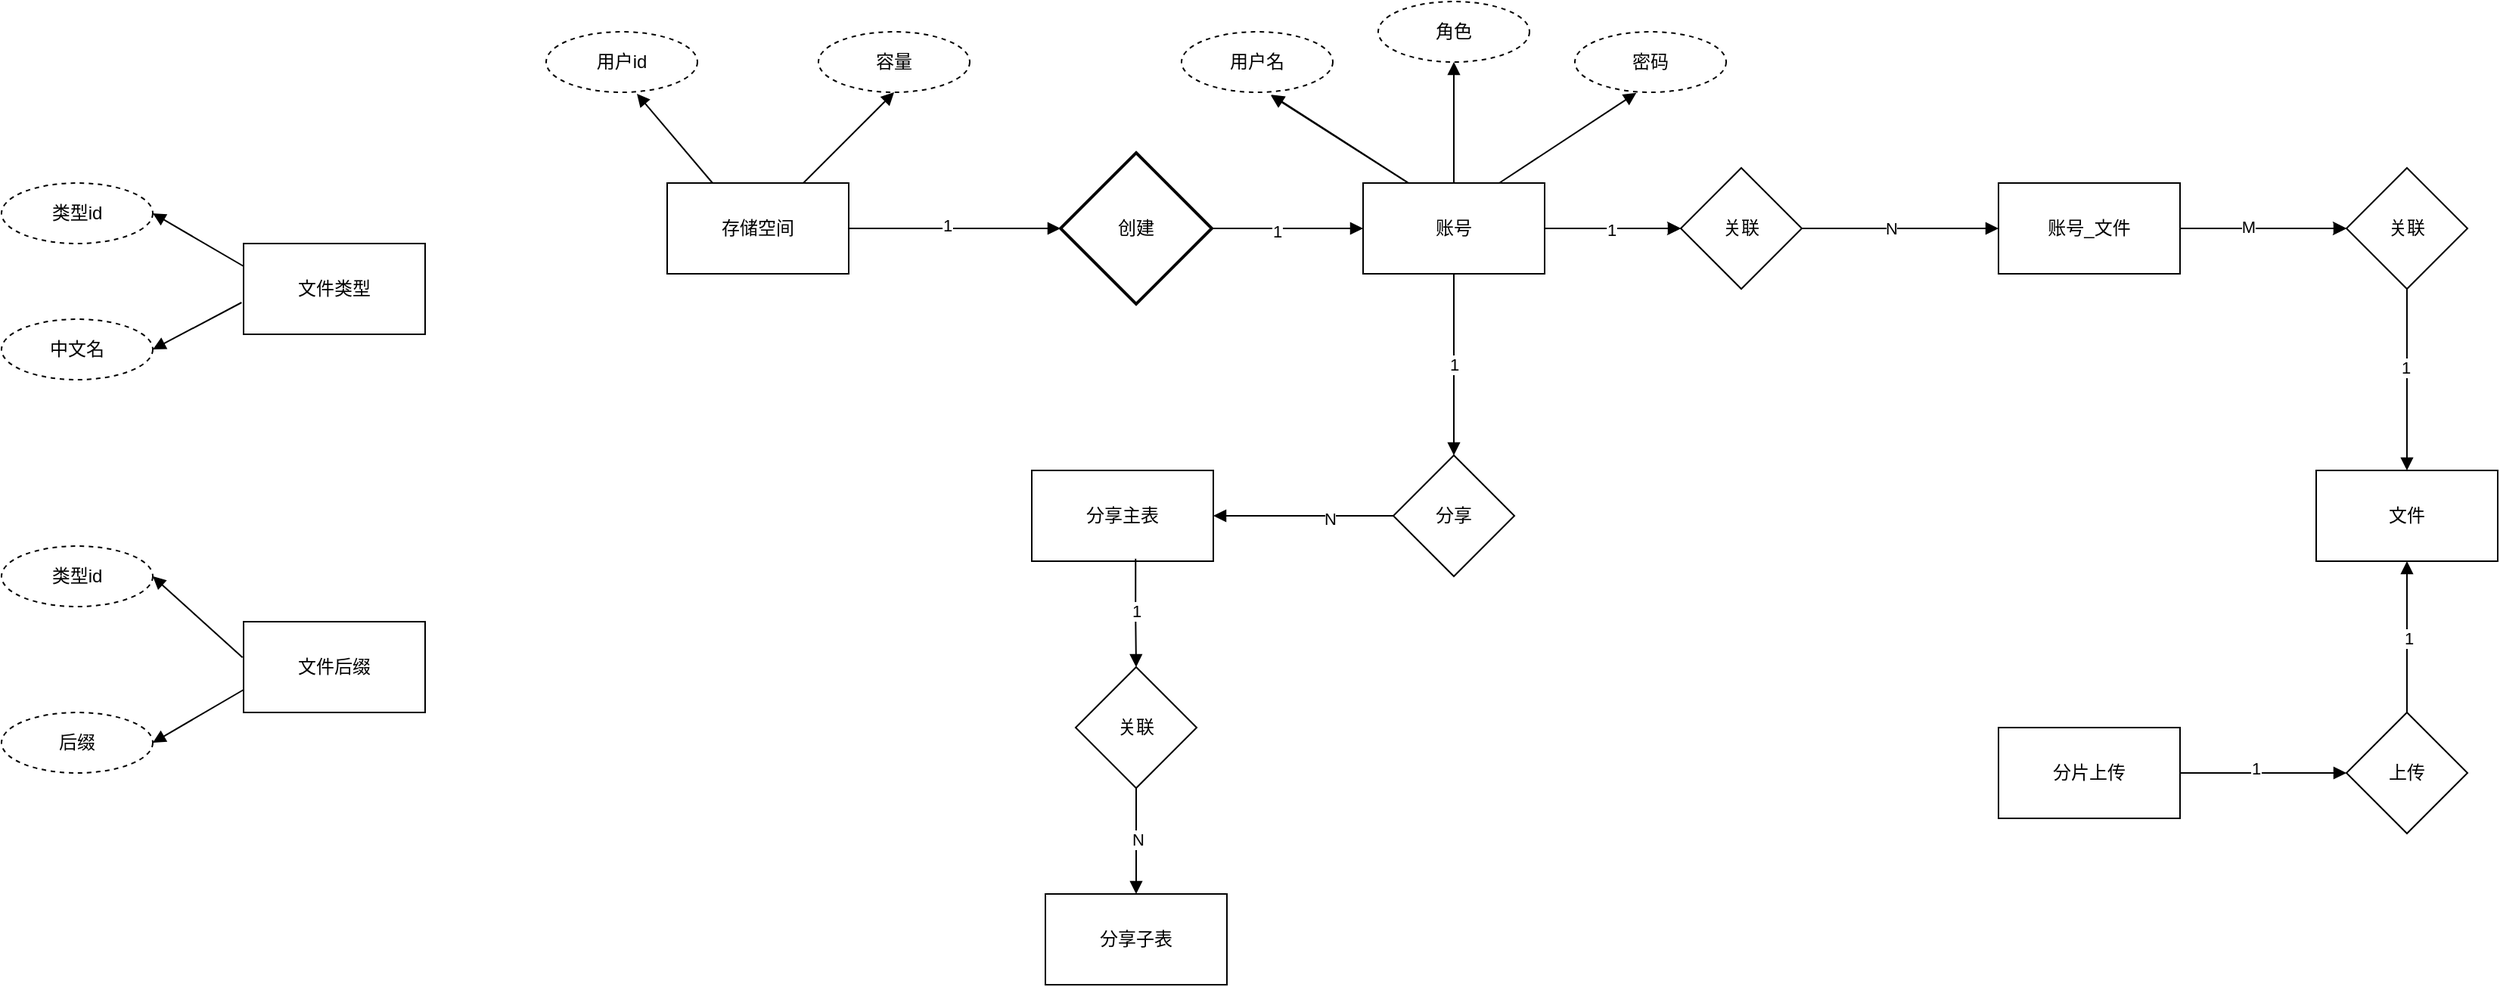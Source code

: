 <mxfile version="26.1.3">
  <diagram name="第 1 页" id="PduAg0AREe6uGQokyNW8">
    <mxGraphModel dx="2048" dy="725" grid="1" gridSize="10" guides="1" tooltips="1" connect="1" arrows="1" fold="1" page="1" pageScale="1" pageWidth="827" pageHeight="1169" math="0" shadow="0">
      <root>
        <mxCell id="0" />
        <mxCell id="1" parent="0" />
        <mxCell id="JB8tI0yH94NH3VG3KQCO-1" value="文件类型" style="rounded=0;whiteSpace=wrap;html=1;" vertex="1" parent="1">
          <mxGeometry x="140" y="290" width="120" height="60" as="geometry" />
        </mxCell>
        <mxCell id="JB8tI0yH94NH3VG3KQCO-2" value="类型id" style="ellipse;whiteSpace=wrap;html=1;align=center;dashed=1;" vertex="1" parent="1">
          <mxGeometry x="-20" y="250" width="100" height="40" as="geometry" />
        </mxCell>
        <mxCell id="JB8tI0yH94NH3VG3KQCO-3" value="中文名" style="ellipse;whiteSpace=wrap;html=1;align=center;dashed=1;" vertex="1" parent="1">
          <mxGeometry x="-20" y="340" width="100" height="40" as="geometry" />
        </mxCell>
        <mxCell id="JB8tI0yH94NH3VG3KQCO-6" value="&#xa;&lt;span style=&quot;color: rgba(0, 0, 0, 0); font-family: monospace; font-size: 0px; font-style: normal; font-variant-ligatures: normal; font-variant-caps: normal; font-weight: 400; letter-spacing: normal; orphans: 2; text-align: start; text-indent: 0px; text-transform: none; widows: 2; word-spacing: 0px; -webkit-text-stroke-width: 0px; white-space: nowrap; background-color: rgb(251, 251, 251); text-decoration-thickness: initial; text-decoration-style: initial; text-decoration-color: initial; display: inline !important; float: none;&quot;&gt;&amp;nbsp;&lt;/span&gt;&#xa;&#xa;" style="html=1;verticalAlign=bottom;endArrow=block;curved=0;rounded=0;entryX=1;entryY=0.5;entryDx=0;entryDy=0;exitX=0;exitY=0.25;exitDx=0;exitDy=0;" edge="1" parent="1" source="JB8tI0yH94NH3VG3KQCO-1" target="JB8tI0yH94NH3VG3KQCO-2">
          <mxGeometry width="80" relative="1" as="geometry">
            <mxPoint x="130" y="260" as="sourcePoint" />
            <mxPoint x="210" y="260" as="targetPoint" />
          </mxGeometry>
        </mxCell>
        <mxCell id="JB8tI0yH94NH3VG3KQCO-7" value="" style="html=1;verticalAlign=bottom;endArrow=block;curved=0;rounded=0;exitX=-0.011;exitY=0.65;exitDx=0;exitDy=0;exitPerimeter=0;entryX=1;entryY=0.5;entryDx=0;entryDy=0;" edge="1" parent="1" source="JB8tI0yH94NH3VG3KQCO-1" target="JB8tI0yH94NH3VG3KQCO-3">
          <mxGeometry width="80" relative="1" as="geometry">
            <mxPoint x="110" y="400" as="sourcePoint" />
            <mxPoint x="190" y="400" as="targetPoint" />
          </mxGeometry>
        </mxCell>
        <mxCell id="JB8tI0yH94NH3VG3KQCO-9" value="文件后缀" style="rounded=0;whiteSpace=wrap;html=1;" vertex="1" parent="1">
          <mxGeometry x="140" y="540" width="120" height="60" as="geometry" />
        </mxCell>
        <mxCell id="JB8tI0yH94NH3VG3KQCO-10" value="类型id" style="ellipse;whiteSpace=wrap;html=1;align=center;dashed=1;" vertex="1" parent="1">
          <mxGeometry x="-20" y="490" width="100" height="40" as="geometry" />
        </mxCell>
        <mxCell id="JB8tI0yH94NH3VG3KQCO-11" value="后缀" style="ellipse;whiteSpace=wrap;html=1;align=center;dashed=1;" vertex="1" parent="1">
          <mxGeometry x="-20" y="600" width="100" height="40" as="geometry" />
        </mxCell>
        <mxCell id="JB8tI0yH94NH3VG3KQCO-12" value="" style="html=1;verticalAlign=bottom;endArrow=block;curved=0;rounded=0;entryX=1;entryY=0.5;entryDx=0;entryDy=0;exitX=-0.006;exitY=0.394;exitDx=0;exitDy=0;exitPerimeter=0;" edge="1" parent="1" source="JB8tI0yH94NH3VG3KQCO-9" target="JB8tI0yH94NH3VG3KQCO-10">
          <mxGeometry width="80" relative="1" as="geometry">
            <mxPoint x="140" y="500" as="sourcePoint" />
            <mxPoint x="220" y="500" as="targetPoint" />
          </mxGeometry>
        </mxCell>
        <mxCell id="JB8tI0yH94NH3VG3KQCO-13" value="" style="html=1;verticalAlign=bottom;endArrow=block;curved=0;rounded=0;entryX=1;entryY=0.5;entryDx=0;entryDy=0;exitX=0;exitY=0.75;exitDx=0;exitDy=0;" edge="1" parent="1" source="JB8tI0yH94NH3VG3KQCO-9" target="JB8tI0yH94NH3VG3KQCO-11">
          <mxGeometry x="0.008" width="80" relative="1" as="geometry">
            <mxPoint x="120" y="640" as="sourcePoint" />
            <mxPoint x="200" y="640" as="targetPoint" />
            <mxPoint as="offset" />
          </mxGeometry>
        </mxCell>
        <mxCell id="JB8tI0yH94NH3VG3KQCO-14" value="存储空间" style="rounded=0;whiteSpace=wrap;html=1;" vertex="1" parent="1">
          <mxGeometry x="420" y="250" width="120" height="60" as="geometry" />
        </mxCell>
        <mxCell id="JB8tI0yH94NH3VG3KQCO-15" value="用户id" style="ellipse;whiteSpace=wrap;html=1;align=center;dashed=1;" vertex="1" parent="1">
          <mxGeometry x="340" y="150" width="100" height="40" as="geometry" />
        </mxCell>
        <mxCell id="JB8tI0yH94NH3VG3KQCO-16" value="容量" style="ellipse;whiteSpace=wrap;html=1;align=center;dashed=1;" vertex="1" parent="1">
          <mxGeometry x="520" y="150" width="100" height="40" as="geometry" />
        </mxCell>
        <mxCell id="JB8tI0yH94NH3VG3KQCO-17" value="" style="html=1;verticalAlign=bottom;endArrow=block;curved=0;rounded=0;entryX=0.6;entryY=1.025;entryDx=0;entryDy=0;entryPerimeter=0;exitX=0.25;exitY=0;exitDx=0;exitDy=0;" edge="1" parent="1" source="JB8tI0yH94NH3VG3KQCO-14" target="JB8tI0yH94NH3VG3KQCO-15">
          <mxGeometry x="0.009" width="80" relative="1" as="geometry">
            <mxPoint x="330" y="240" as="sourcePoint" />
            <mxPoint x="410" y="240" as="targetPoint" />
            <mxPoint as="offset" />
          </mxGeometry>
        </mxCell>
        <mxCell id="JB8tI0yH94NH3VG3KQCO-18" value="" style="html=1;verticalAlign=bottom;endArrow=block;curved=0;rounded=0;entryX=0.5;entryY=1;entryDx=0;entryDy=0;exitX=0.75;exitY=0;exitDx=0;exitDy=0;" edge="1" parent="1" source="JB8tI0yH94NH3VG3KQCO-14" target="JB8tI0yH94NH3VG3KQCO-16">
          <mxGeometry width="80" relative="1" as="geometry">
            <mxPoint x="520" y="220" as="sourcePoint" />
            <mxPoint x="600" y="220" as="targetPoint" />
          </mxGeometry>
        </mxCell>
        <mxCell id="JB8tI0yH94NH3VG3KQCO-19" value="创建" style="strokeWidth=2;html=1;shape=mxgraph.flowchart.decision;whiteSpace=wrap;" vertex="1" parent="1">
          <mxGeometry x="680" y="230" width="100" height="100" as="geometry" />
        </mxCell>
        <mxCell id="JB8tI0yH94NH3VG3KQCO-20" value="&#xa;&lt;span style=&quot;color: rgba(0, 0, 0, 0); font-family: monospace; font-size: 0px; font-style: normal; font-variant-ligatures: normal; font-variant-caps: normal; font-weight: 400; letter-spacing: normal; orphans: 2; text-align: start; text-indent: 0px; text-transform: none; widows: 2; word-spacing: 0px; -webkit-text-stroke-width: 0px; white-space: nowrap; background-color: rgb(251, 251, 251); text-decoration-thickness: initial; text-decoration-style: initial; text-decoration-color: initial; display: inline !important; float: none;&quot;&gt;&amp;nbsp;&lt;/span&gt;&#xa;&#xa;" style="endArrow=block;endFill=1;html=1;edgeStyle=orthogonalEdgeStyle;align=left;verticalAlign=top;rounded=0;exitX=1;exitY=0.5;exitDx=0;exitDy=0;" edge="1" parent="1" source="JB8tI0yH94NH3VG3KQCO-14" target="JB8tI0yH94NH3VG3KQCO-19">
          <mxGeometry x="-1" relative="1" as="geometry">
            <mxPoint x="560" y="240" as="sourcePoint" />
            <mxPoint x="720" y="240" as="targetPoint" />
          </mxGeometry>
        </mxCell>
        <mxCell id="JB8tI0yH94NH3VG3KQCO-43" value="1" style="edgeLabel;html=1;align=center;verticalAlign=middle;resizable=0;points=[];" vertex="1" connectable="0" parent="JB8tI0yH94NH3VG3KQCO-20">
          <mxGeometry x="-0.071" y="2" relative="1" as="geometry">
            <mxPoint as="offset" />
          </mxGeometry>
        </mxCell>
        <mxCell id="JB8tI0yH94NH3VG3KQCO-41" value="" style="edgeStyle=orthogonalEdgeStyle;rounded=0;orthogonalLoop=1;jettySize=auto;html=1;" edge="1" parent="1" source="JB8tI0yH94NH3VG3KQCO-22" target="JB8tI0yH94NH3VG3KQCO-28">
          <mxGeometry relative="1" as="geometry" />
        </mxCell>
        <mxCell id="JB8tI0yH94NH3VG3KQCO-22" value="账号" style="rounded=0;whiteSpace=wrap;html=1;" vertex="1" parent="1">
          <mxGeometry x="880" y="250" width="120" height="60" as="geometry" />
        </mxCell>
        <mxCell id="JB8tI0yH94NH3VG3KQCO-26" value="" style="endArrow=block;endFill=1;html=1;edgeStyle=orthogonalEdgeStyle;align=left;verticalAlign=top;rounded=0;exitX=1;exitY=0.5;exitDx=0;exitDy=0;exitPerimeter=0;" edge="1" parent="1" source="JB8tI0yH94NH3VG3KQCO-19" target="JB8tI0yH94NH3VG3KQCO-22">
          <mxGeometry x="-1" relative="1" as="geometry">
            <mxPoint x="760" y="380" as="sourcePoint" />
            <mxPoint x="890" y="280" as="targetPoint" />
            <Array as="points" />
          </mxGeometry>
        </mxCell>
        <mxCell id="JB8tI0yH94NH3VG3KQCO-45" value="1" style="edgeLabel;html=1;align=center;verticalAlign=middle;resizable=0;points=[];" vertex="1" connectable="0" parent="JB8tI0yH94NH3VG3KQCO-26">
          <mxGeometry x="-0.14" y="-2" relative="1" as="geometry">
            <mxPoint as="offset" />
          </mxGeometry>
        </mxCell>
        <mxCell id="JB8tI0yH94NH3VG3KQCO-28" value="关联" style="rhombus;whiteSpace=wrap;html=1;" vertex="1" parent="1">
          <mxGeometry x="1090" y="240" width="80" height="80" as="geometry" />
        </mxCell>
        <mxCell id="JB8tI0yH94NH3VG3KQCO-30" value="" style="endArrow=block;endFill=1;html=1;edgeStyle=orthogonalEdgeStyle;align=left;verticalAlign=top;rounded=0;exitX=1;exitY=0.5;exitDx=0;exitDy=0;" edge="1" parent="1" source="JB8tI0yH94NH3VG3KQCO-22" target="JB8tI0yH94NH3VG3KQCO-28">
          <mxGeometry x="-1" relative="1" as="geometry">
            <mxPoint x="1060" y="450" as="sourcePoint" />
            <mxPoint x="1220" y="450" as="targetPoint" />
          </mxGeometry>
        </mxCell>
        <mxCell id="JB8tI0yH94NH3VG3KQCO-46" value="1" style="edgeLabel;html=1;align=center;verticalAlign=middle;resizable=0;points=[];" vertex="1" connectable="0" parent="JB8tI0yH94NH3VG3KQCO-30">
          <mxGeometry x="-0.022" y="-1" relative="1" as="geometry">
            <mxPoint as="offset" />
          </mxGeometry>
        </mxCell>
        <mxCell id="JB8tI0yH94NH3VG3KQCO-32" value="" style="endArrow=block;endFill=1;html=1;edgeStyle=orthogonalEdgeStyle;align=left;verticalAlign=top;rounded=0;entryX=0;entryY=0.5;entryDx=0;entryDy=0;" edge="1" parent="1" source="JB8tI0yH94NH3VG3KQCO-28" target="JB8tI0yH94NH3VG3KQCO-34">
          <mxGeometry x="-1" relative="1" as="geometry">
            <mxPoint x="1260" y="280" as="sourcePoint" />
            <mxPoint x="1290" y="280" as="targetPoint" />
            <mxPoint as="offset" />
          </mxGeometry>
        </mxCell>
        <mxCell id="JB8tI0yH94NH3VG3KQCO-47" value="N" style="edgeLabel;html=1;align=center;verticalAlign=middle;resizable=0;points=[];" vertex="1" connectable="0" parent="JB8tI0yH94NH3VG3KQCO-32">
          <mxGeometry x="-0.103" relative="1" as="geometry">
            <mxPoint as="offset" />
          </mxGeometry>
        </mxCell>
        <mxCell id="JB8tI0yH94NH3VG3KQCO-42" value="" style="edgeStyle=orthogonalEdgeStyle;rounded=0;orthogonalLoop=1;jettySize=auto;html=1;" edge="1" parent="1" source="JB8tI0yH94NH3VG3KQCO-34" target="JB8tI0yH94NH3VG3KQCO-35">
          <mxGeometry relative="1" as="geometry" />
        </mxCell>
        <mxCell id="JB8tI0yH94NH3VG3KQCO-34" value="账号_文件" style="rounded=0;whiteSpace=wrap;html=1;" vertex="1" parent="1">
          <mxGeometry x="1300" y="250" width="120" height="60" as="geometry" />
        </mxCell>
        <mxCell id="JB8tI0yH94NH3VG3KQCO-35" value="关联" style="rhombus;whiteSpace=wrap;html=1;" vertex="1" parent="1">
          <mxGeometry x="1530" y="240" width="80" height="80" as="geometry" />
        </mxCell>
        <mxCell id="JB8tI0yH94NH3VG3KQCO-36" value="" style="endArrow=block;endFill=1;html=1;edgeStyle=orthogonalEdgeStyle;align=left;verticalAlign=top;rounded=0;exitX=1;exitY=0.5;exitDx=0;exitDy=0;" edge="1" parent="1" source="JB8tI0yH94NH3VG3KQCO-34" target="JB8tI0yH94NH3VG3KQCO-35">
          <mxGeometry x="-1" relative="1" as="geometry">
            <mxPoint x="1390" y="450" as="sourcePoint" />
            <mxPoint x="1550" y="450" as="targetPoint" />
            <mxPoint as="offset" />
          </mxGeometry>
        </mxCell>
        <mxCell id="JB8tI0yH94NH3VG3KQCO-48" value="M" style="edgeLabel;html=1;align=center;verticalAlign=middle;resizable=0;points=[];" vertex="1" connectable="0" parent="JB8tI0yH94NH3VG3KQCO-36">
          <mxGeometry x="-0.194" y="1" relative="1" as="geometry">
            <mxPoint as="offset" />
          </mxGeometry>
        </mxCell>
        <mxCell id="JB8tI0yH94NH3VG3KQCO-38" value="文件" style="rounded=0;whiteSpace=wrap;html=1;" vertex="1" parent="1">
          <mxGeometry x="1510" y="440" width="120" height="60" as="geometry" />
        </mxCell>
        <mxCell id="JB8tI0yH94NH3VG3KQCO-39" value="" style="endArrow=block;endFill=1;html=1;edgeStyle=orthogonalEdgeStyle;align=left;verticalAlign=top;rounded=0;entryX=0.5;entryY=0;entryDx=0;entryDy=0;" edge="1" parent="1" source="JB8tI0yH94NH3VG3KQCO-35" target="JB8tI0yH94NH3VG3KQCO-38">
          <mxGeometry x="-1" relative="1" as="geometry">
            <mxPoint x="1340" y="390" as="sourcePoint" />
            <mxPoint x="1500" y="390" as="targetPoint" />
          </mxGeometry>
        </mxCell>
        <mxCell id="JB8tI0yH94NH3VG3KQCO-49" value="1" style="edgeLabel;html=1;align=center;verticalAlign=middle;resizable=0;points=[];" vertex="1" connectable="0" parent="JB8tI0yH94NH3VG3KQCO-39">
          <mxGeometry x="-0.133" y="-1" relative="1" as="geometry">
            <mxPoint as="offset" />
          </mxGeometry>
        </mxCell>
        <mxCell id="JB8tI0yH94NH3VG3KQCO-50" value="上传" style="rhombus;whiteSpace=wrap;html=1;" vertex="1" parent="1">
          <mxGeometry x="1530" y="600" width="80" height="80" as="geometry" />
        </mxCell>
        <mxCell id="JB8tI0yH94NH3VG3KQCO-51" value="" style="endArrow=block;endFill=1;html=1;edgeStyle=orthogonalEdgeStyle;align=left;verticalAlign=top;rounded=0;entryX=0.5;entryY=1;entryDx=0;entryDy=0;" edge="1" parent="1" source="JB8tI0yH94NH3VG3KQCO-50" target="JB8tI0yH94NH3VG3KQCO-38">
          <mxGeometry x="-1" relative="1" as="geometry">
            <mxPoint x="1420" y="550" as="sourcePoint" />
            <mxPoint x="1580" y="550" as="targetPoint" />
          </mxGeometry>
        </mxCell>
        <mxCell id="JB8tI0yH94NH3VG3KQCO-53" value="1" style="edgeLabel;html=1;align=center;verticalAlign=middle;resizable=0;points=[];" vertex="1" connectable="0" parent="JB8tI0yH94NH3VG3KQCO-51">
          <mxGeometry x="-0.02" y="-1" relative="1" as="geometry">
            <mxPoint as="offset" />
          </mxGeometry>
        </mxCell>
        <mxCell id="JB8tI0yH94NH3VG3KQCO-54" value="分片上传" style="rounded=0;whiteSpace=wrap;html=1;" vertex="1" parent="1">
          <mxGeometry x="1300" y="610" width="120" height="60" as="geometry" />
        </mxCell>
        <mxCell id="JB8tI0yH94NH3VG3KQCO-55" value="" style="endArrow=block;endFill=1;html=1;edgeStyle=orthogonalEdgeStyle;align=left;verticalAlign=top;rounded=0;exitX=1;exitY=0.5;exitDx=0;exitDy=0;entryX=0;entryY=0.5;entryDx=0;entryDy=0;" edge="1" parent="1" source="JB8tI0yH94NH3VG3KQCO-54" target="JB8tI0yH94NH3VG3KQCO-50">
          <mxGeometry x="-1" relative="1" as="geometry">
            <mxPoint x="1440" y="640" as="sourcePoint" />
            <mxPoint x="1600" y="640" as="targetPoint" />
          </mxGeometry>
        </mxCell>
        <mxCell id="JB8tI0yH94NH3VG3KQCO-57" value="1" style="edgeLabel;html=1;align=center;verticalAlign=middle;resizable=0;points=[];" vertex="1" connectable="0" parent="JB8tI0yH94NH3VG3KQCO-55">
          <mxGeometry x="-0.103" y="3" relative="1" as="geometry">
            <mxPoint as="offset" />
          </mxGeometry>
        </mxCell>
        <mxCell id="JB8tI0yH94NH3VG3KQCO-58" value="分享" style="rhombus;whiteSpace=wrap;html=1;" vertex="1" parent="1">
          <mxGeometry x="900" y="430" width="80" height="80" as="geometry" />
        </mxCell>
        <mxCell id="JB8tI0yH94NH3VG3KQCO-59" value="" style="endArrow=block;endFill=1;html=1;edgeStyle=orthogonalEdgeStyle;align=left;verticalAlign=top;rounded=0;exitX=0.5;exitY=1;exitDx=0;exitDy=0;" edge="1" parent="1" source="JB8tI0yH94NH3VG3KQCO-22" target="JB8tI0yH94NH3VG3KQCO-58">
          <mxGeometry x="-1" relative="1" as="geometry">
            <mxPoint x="740" y="410" as="sourcePoint" />
            <mxPoint x="900" y="410" as="targetPoint" />
            <Array as="points">
              <mxPoint x="940" y="370" />
              <mxPoint x="940" y="370" />
            </Array>
          </mxGeometry>
        </mxCell>
        <mxCell id="JB8tI0yH94NH3VG3KQCO-61" value="1" style="edgeLabel;html=1;align=center;verticalAlign=middle;resizable=0;points=[];" vertex="1" connectable="0" parent="JB8tI0yH94NH3VG3KQCO-59">
          <mxGeometry y="6" relative="1" as="geometry">
            <mxPoint x="-6" as="offset" />
          </mxGeometry>
        </mxCell>
        <mxCell id="JB8tI0yH94NH3VG3KQCO-62" value="分享主表" style="rounded=0;whiteSpace=wrap;html=1;" vertex="1" parent="1">
          <mxGeometry x="661" y="440" width="120" height="60" as="geometry" />
        </mxCell>
        <mxCell id="JB8tI0yH94NH3VG3KQCO-63" value="" style="endArrow=block;endFill=1;html=1;edgeStyle=orthogonalEdgeStyle;align=left;verticalAlign=top;rounded=0;entryX=1;entryY=0.5;entryDx=0;entryDy=0;" edge="1" parent="1" source="JB8tI0yH94NH3VG3KQCO-58" target="JB8tI0yH94NH3VG3KQCO-62">
          <mxGeometry x="-1" relative="1" as="geometry">
            <mxPoint x="740" y="600" as="sourcePoint" />
            <mxPoint x="900" y="600" as="targetPoint" />
          </mxGeometry>
        </mxCell>
        <mxCell id="JB8tI0yH94NH3VG3KQCO-65" value="N" style="edgeLabel;html=1;align=center;verticalAlign=middle;resizable=0;points=[];" vertex="1" connectable="0" parent="JB8tI0yH94NH3VG3KQCO-63">
          <mxGeometry x="-0.291" y="2" relative="1" as="geometry">
            <mxPoint as="offset" />
          </mxGeometry>
        </mxCell>
        <mxCell id="JB8tI0yH94NH3VG3KQCO-66" value="分享子表" style="rounded=0;whiteSpace=wrap;html=1;" vertex="1" parent="1">
          <mxGeometry x="670" y="720" width="120" height="60" as="geometry" />
        </mxCell>
        <mxCell id="JB8tI0yH94NH3VG3KQCO-67" value="关联" style="rhombus;whiteSpace=wrap;html=1;" vertex="1" parent="1">
          <mxGeometry x="690" y="570" width="80" height="80" as="geometry" />
        </mxCell>
        <mxCell id="JB8tI0yH94NH3VG3KQCO-68" value="" style="endArrow=block;endFill=1;html=1;edgeStyle=orthogonalEdgeStyle;align=left;verticalAlign=top;rounded=0;exitX=0.572;exitY=0.972;exitDx=0;exitDy=0;exitPerimeter=0;entryX=0.5;entryY=0;entryDx=0;entryDy=0;" edge="1" parent="1" source="JB8tI0yH94NH3VG3KQCO-62" target="JB8tI0yH94NH3VG3KQCO-67">
          <mxGeometry x="-1" relative="1" as="geometry">
            <mxPoint x="540" y="550" as="sourcePoint" />
            <mxPoint x="700" y="550" as="targetPoint" />
          </mxGeometry>
        </mxCell>
        <mxCell id="JB8tI0yH94NH3VG3KQCO-70" value="1" style="edgeLabel;html=1;align=center;verticalAlign=middle;resizable=0;points=[];" vertex="1" connectable="0" parent="JB8tI0yH94NH3VG3KQCO-68">
          <mxGeometry x="-0.038" relative="1" as="geometry">
            <mxPoint as="offset" />
          </mxGeometry>
        </mxCell>
        <mxCell id="JB8tI0yH94NH3VG3KQCO-71" value="" style="endArrow=block;endFill=1;html=1;edgeStyle=orthogonalEdgeStyle;align=left;verticalAlign=top;rounded=0;exitX=0.5;exitY=1;exitDx=0;exitDy=0;entryX=0.5;entryY=0;entryDx=0;entryDy=0;" edge="1" parent="1" source="JB8tI0yH94NH3VG3KQCO-67" target="JB8tI0yH94NH3VG3KQCO-66">
          <mxGeometry x="-1" relative="1" as="geometry">
            <mxPoint x="840" y="670" as="sourcePoint" />
            <mxPoint x="1000" y="670" as="targetPoint" />
            <mxPoint as="offset" />
          </mxGeometry>
        </mxCell>
        <mxCell id="JB8tI0yH94NH3VG3KQCO-74" value="N" style="edgeLabel;html=1;align=center;verticalAlign=middle;resizable=0;points=[];" vertex="1" connectable="0" parent="JB8tI0yH94NH3VG3KQCO-71">
          <mxGeometry x="-0.029" y="1" relative="1" as="geometry">
            <mxPoint as="offset" />
          </mxGeometry>
        </mxCell>
        <mxCell id="JB8tI0yH94NH3VG3KQCO-75" value="用户名" style="ellipse;whiteSpace=wrap;html=1;align=center;dashed=1;" vertex="1" parent="1">
          <mxGeometry x="760" y="150" width="100" height="40" as="geometry" />
        </mxCell>
        <mxCell id="JB8tI0yH94NH3VG3KQCO-76" value="角色" style="ellipse;whiteSpace=wrap;html=1;align=center;dashed=1;" vertex="1" parent="1">
          <mxGeometry x="890" y="130" width="100" height="40" as="geometry" />
        </mxCell>
        <mxCell id="JB8tI0yH94NH3VG3KQCO-77" value="密码" style="ellipse;whiteSpace=wrap;html=1;align=center;dashed=1;" vertex="1" parent="1">
          <mxGeometry x="1020" y="150" width="100" height="40" as="geometry" />
        </mxCell>
        <mxCell id="JB8tI0yH94NH3VG3KQCO-78" value="" style="html=1;verticalAlign=bottom;endArrow=block;curved=0;rounded=0;entryX=0.593;entryY=1.042;entryDx=0;entryDy=0;entryPerimeter=0;exitX=0.25;exitY=0;exitDx=0;exitDy=0;" edge="1" parent="1" source="JB8tI0yH94NH3VG3KQCO-22" target="JB8tI0yH94NH3VG3KQCO-75">
          <mxGeometry width="80" relative="1" as="geometry">
            <mxPoint x="850" y="220" as="sourcePoint" />
            <mxPoint x="930" y="220" as="targetPoint" />
          </mxGeometry>
        </mxCell>
        <mxCell id="JB8tI0yH94NH3VG3KQCO-79" value="" style="html=1;verticalAlign=bottom;endArrow=block;curved=0;rounded=0;entryX=0.593;entryY=1.042;entryDx=0;entryDy=0;entryPerimeter=0;exitX=0.25;exitY=0;exitDx=0;exitDy=0;" edge="1" parent="1">
          <mxGeometry width="80" relative="1" as="geometry">
            <mxPoint x="910" y="250" as="sourcePoint" />
            <mxPoint x="819" y="192" as="targetPoint" />
          </mxGeometry>
        </mxCell>
        <mxCell id="JB8tI0yH94NH3VG3KQCO-80" value="" style="html=1;verticalAlign=bottom;endArrow=block;curved=0;rounded=0;entryX=0.5;entryY=1;entryDx=0;entryDy=0;exitX=0.5;exitY=0;exitDx=0;exitDy=0;" edge="1" parent="1" source="JB8tI0yH94NH3VG3KQCO-22" target="JB8tI0yH94NH3VG3KQCO-76">
          <mxGeometry width="80" relative="1" as="geometry">
            <mxPoint x="940" y="210" as="sourcePoint" />
            <mxPoint x="849" y="152" as="targetPoint" />
          </mxGeometry>
        </mxCell>
        <mxCell id="JB8tI0yH94NH3VG3KQCO-81" value="" style="html=1;verticalAlign=bottom;endArrow=block;curved=0;rounded=0;entryX=0.407;entryY=1.008;entryDx=0;entryDy=0;exitX=0.75;exitY=0;exitDx=0;exitDy=0;entryPerimeter=0;" edge="1" parent="1" source="JB8tI0yH94NH3VG3KQCO-22" target="JB8tI0yH94NH3VG3KQCO-77">
          <mxGeometry width="80" relative="1" as="geometry">
            <mxPoint x="980" y="230" as="sourcePoint" />
            <mxPoint x="1020" y="120" as="targetPoint" />
          </mxGeometry>
        </mxCell>
      </root>
    </mxGraphModel>
  </diagram>
</mxfile>
